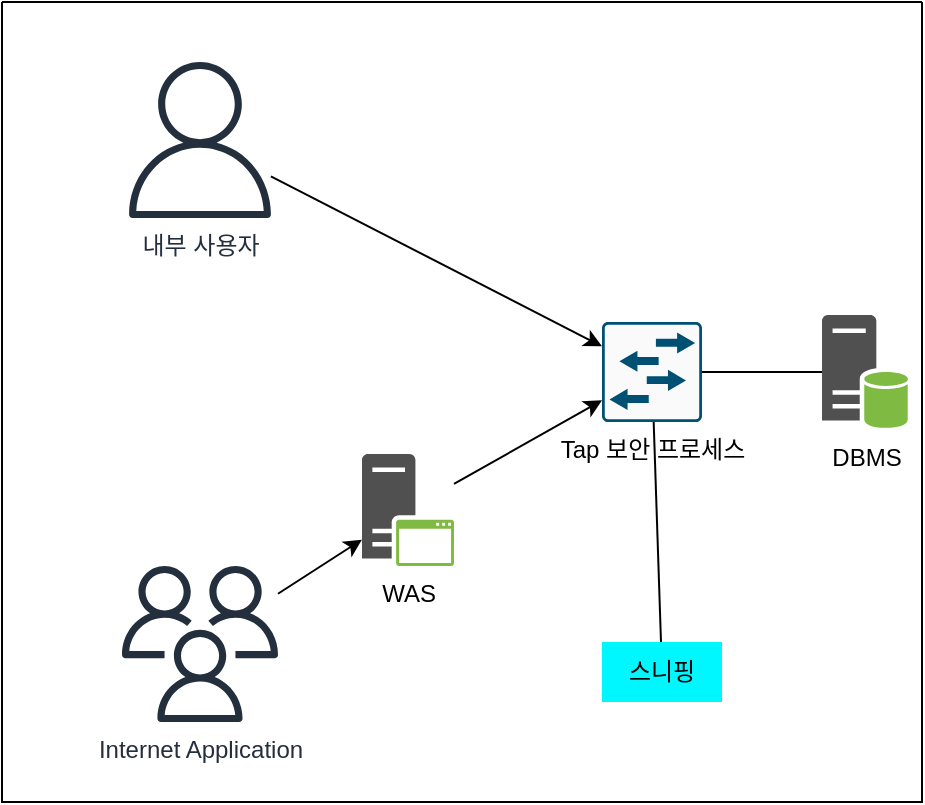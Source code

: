 <mxfile version="21.6.7" type="github">
  <diagram name="페이지-1" id="v46Kw6hZMWN8n9hihEqH">
    <mxGraphModel dx="712" dy="772" grid="1" gridSize="10" guides="1" tooltips="1" connect="1" arrows="1" fold="1" page="1" pageScale="1" pageWidth="827" pageHeight="1169" math="0" shadow="0">
      <root>
        <mxCell id="0" />
        <mxCell id="1" parent="0" />
        <mxCell id="sH9DGOlM3CRNA6dvicZU-1" value="" style="swimlane;startSize=0;" vertex="1" parent="1">
          <mxGeometry x="60" y="120" width="460" height="400" as="geometry" />
        </mxCell>
        <mxCell id="sH9DGOlM3CRNA6dvicZU-10" style="rounded=0;orthogonalLoop=1;jettySize=auto;html=1;" edge="1" parent="sH9DGOlM3CRNA6dvicZU-1" source="sH9DGOlM3CRNA6dvicZU-2" target="sH9DGOlM3CRNA6dvicZU-6">
          <mxGeometry relative="1" as="geometry" />
        </mxCell>
        <mxCell id="sH9DGOlM3CRNA6dvicZU-2" value="내부 사용자" style="sketch=0;outlineConnect=0;fontColor=#232F3E;gradientColor=none;fillColor=#232F3D;strokeColor=none;dashed=0;verticalLabelPosition=bottom;verticalAlign=top;align=center;html=1;fontSize=12;fontStyle=0;aspect=fixed;pointerEvents=1;shape=mxgraph.aws4.user;" vertex="1" parent="sH9DGOlM3CRNA6dvicZU-1">
          <mxGeometry x="60" y="30" width="78" height="78" as="geometry" />
        </mxCell>
        <mxCell id="sH9DGOlM3CRNA6dvicZU-7" style="rounded=0;orthogonalLoop=1;jettySize=auto;html=1;" edge="1" parent="sH9DGOlM3CRNA6dvicZU-1" source="sH9DGOlM3CRNA6dvicZU-3" target="sH9DGOlM3CRNA6dvicZU-5">
          <mxGeometry relative="1" as="geometry" />
        </mxCell>
        <mxCell id="sH9DGOlM3CRNA6dvicZU-3" value="Internet Application" style="sketch=0;outlineConnect=0;fontColor=#232F3E;gradientColor=none;fillColor=#232F3D;strokeColor=none;dashed=0;verticalLabelPosition=bottom;verticalAlign=top;align=center;html=1;fontSize=12;fontStyle=0;aspect=fixed;pointerEvents=1;shape=mxgraph.aws4.users;" vertex="1" parent="sH9DGOlM3CRNA6dvicZU-1">
          <mxGeometry x="60" y="282" width="78" height="78" as="geometry" />
        </mxCell>
        <mxCell id="sH9DGOlM3CRNA6dvicZU-9" style="rounded=0;orthogonalLoop=1;jettySize=auto;html=1;" edge="1" parent="sH9DGOlM3CRNA6dvicZU-1" source="sH9DGOlM3CRNA6dvicZU-5" target="sH9DGOlM3CRNA6dvicZU-6">
          <mxGeometry relative="1" as="geometry" />
        </mxCell>
        <mxCell id="sH9DGOlM3CRNA6dvicZU-5" value="WAS" style="sketch=0;pointerEvents=1;shadow=0;dashed=0;html=1;strokeColor=none;fillColor=#505050;labelPosition=center;verticalLabelPosition=bottom;verticalAlign=top;outlineConnect=0;align=center;shape=mxgraph.office.servers.application_server_green;" vertex="1" parent="sH9DGOlM3CRNA6dvicZU-1">
          <mxGeometry x="180" y="226" width="46" height="56" as="geometry" />
        </mxCell>
        <mxCell id="sH9DGOlM3CRNA6dvicZU-6" value="Tap 보안 프로세스" style="sketch=0;points=[[0.015,0.015,0],[0.985,0.015,0],[0.985,0.985,0],[0.015,0.985,0],[0.25,0,0],[0.5,0,0],[0.75,0,0],[1,0.25,0],[1,0.5,0],[1,0.75,0],[0.75,1,0],[0.5,1,0],[0.25,1,0],[0,0.75,0],[0,0.5,0],[0,0.25,0]];verticalLabelPosition=bottom;html=1;verticalAlign=top;aspect=fixed;align=center;pointerEvents=1;shape=mxgraph.cisco19.rect;prIcon=l2_switch;fillColor=#FAFAFA;strokeColor=#005073;" vertex="1" parent="sH9DGOlM3CRNA6dvicZU-1">
          <mxGeometry x="300" y="160" width="50" height="50" as="geometry" />
        </mxCell>
        <mxCell id="sH9DGOlM3CRNA6dvicZU-11" value="스니핑" style="text;html=1;strokeColor=none;fillColor=#00F7FF;align=center;verticalAlign=middle;whiteSpace=wrap;rounded=0;" vertex="1" parent="sH9DGOlM3CRNA6dvicZU-1">
          <mxGeometry x="300" y="320" width="60" height="30" as="geometry" />
        </mxCell>
        <mxCell id="sH9DGOlM3CRNA6dvicZU-12" value="" style="endArrow=none;html=1;rounded=0;" edge="1" parent="sH9DGOlM3CRNA6dvicZU-1" source="sH9DGOlM3CRNA6dvicZU-11" target="sH9DGOlM3CRNA6dvicZU-6">
          <mxGeometry width="50" height="50" relative="1" as="geometry">
            <mxPoint x="410" y="370" as="sourcePoint" />
            <mxPoint x="460" y="320" as="targetPoint" />
          </mxGeometry>
        </mxCell>
        <mxCell id="sH9DGOlM3CRNA6dvicZU-13" value="DBMS" style="sketch=0;shadow=0;dashed=0;html=1;strokeColor=none;fillColor=#505050;labelPosition=center;verticalLabelPosition=bottom;verticalAlign=top;outlineConnect=0;align=center;shape=mxgraph.office.databases.database_server_green;" vertex="1" parent="sH9DGOlM3CRNA6dvicZU-1">
          <mxGeometry x="410" y="156.5" width="43" height="57" as="geometry" />
        </mxCell>
        <mxCell id="sH9DGOlM3CRNA6dvicZU-14" value="" style="endArrow=none;html=1;rounded=0;" edge="1" parent="sH9DGOlM3CRNA6dvicZU-1" source="sH9DGOlM3CRNA6dvicZU-6" target="sH9DGOlM3CRNA6dvicZU-13">
          <mxGeometry width="50" height="50" relative="1" as="geometry">
            <mxPoint x="480" y="380" as="sourcePoint" />
            <mxPoint x="530" y="330" as="targetPoint" />
          </mxGeometry>
        </mxCell>
      </root>
    </mxGraphModel>
  </diagram>
</mxfile>
